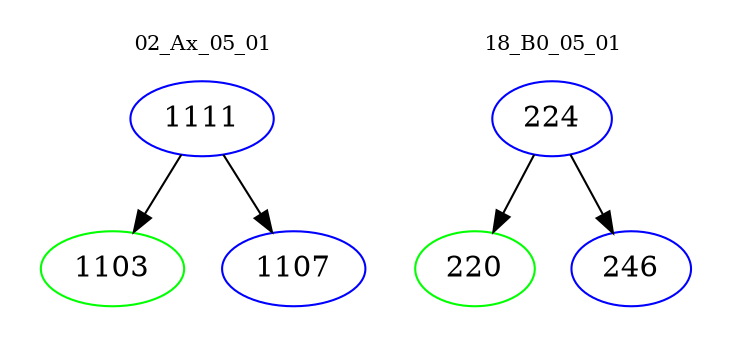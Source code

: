 digraph{
subgraph cluster_0 {
color = white
label = "02_Ax_05_01";
fontsize=10;
T0_1111 [label="1111", color="blue"]
T0_1111 -> T0_1103 [color="black"]
T0_1103 [label="1103", color="green"]
T0_1111 -> T0_1107 [color="black"]
T0_1107 [label="1107", color="blue"]
}
subgraph cluster_1 {
color = white
label = "18_B0_05_01";
fontsize=10;
T1_224 [label="224", color="blue"]
T1_224 -> T1_220 [color="black"]
T1_220 [label="220", color="green"]
T1_224 -> T1_246 [color="black"]
T1_246 [label="246", color="blue"]
}
}

